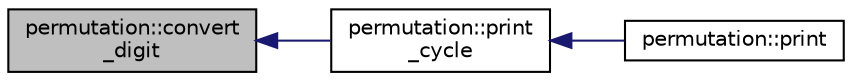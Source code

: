 digraph "permutation::convert_digit"
{
  edge [fontname="Helvetica",fontsize="10",labelfontname="Helvetica",labelfontsize="10"];
  node [fontname="Helvetica",fontsize="10",shape=record];
  rankdir="LR";
  Node521 [label="permutation::convert\l_digit",height=0.2,width=0.4,color="black", fillcolor="grey75", style="filled", fontcolor="black"];
  Node521 -> Node522 [dir="back",color="midnightblue",fontsize="10",style="solid",fontname="Helvetica"];
  Node522 [label="permutation::print\l_cycle",height=0.2,width=0.4,color="black", fillcolor="white", style="filled",URL="$d0/d08/classpermutation.html#abf779232815eb4c16286cf642d214b50"];
  Node522 -> Node523 [dir="back",color="midnightblue",fontsize="10",style="solid",fontname="Helvetica"];
  Node523 [label="permutation::print",height=0.2,width=0.4,color="black", fillcolor="white", style="filled",URL="$d0/d08/classpermutation.html#a3a4c219748ab79362fd440bea839c094"];
}
